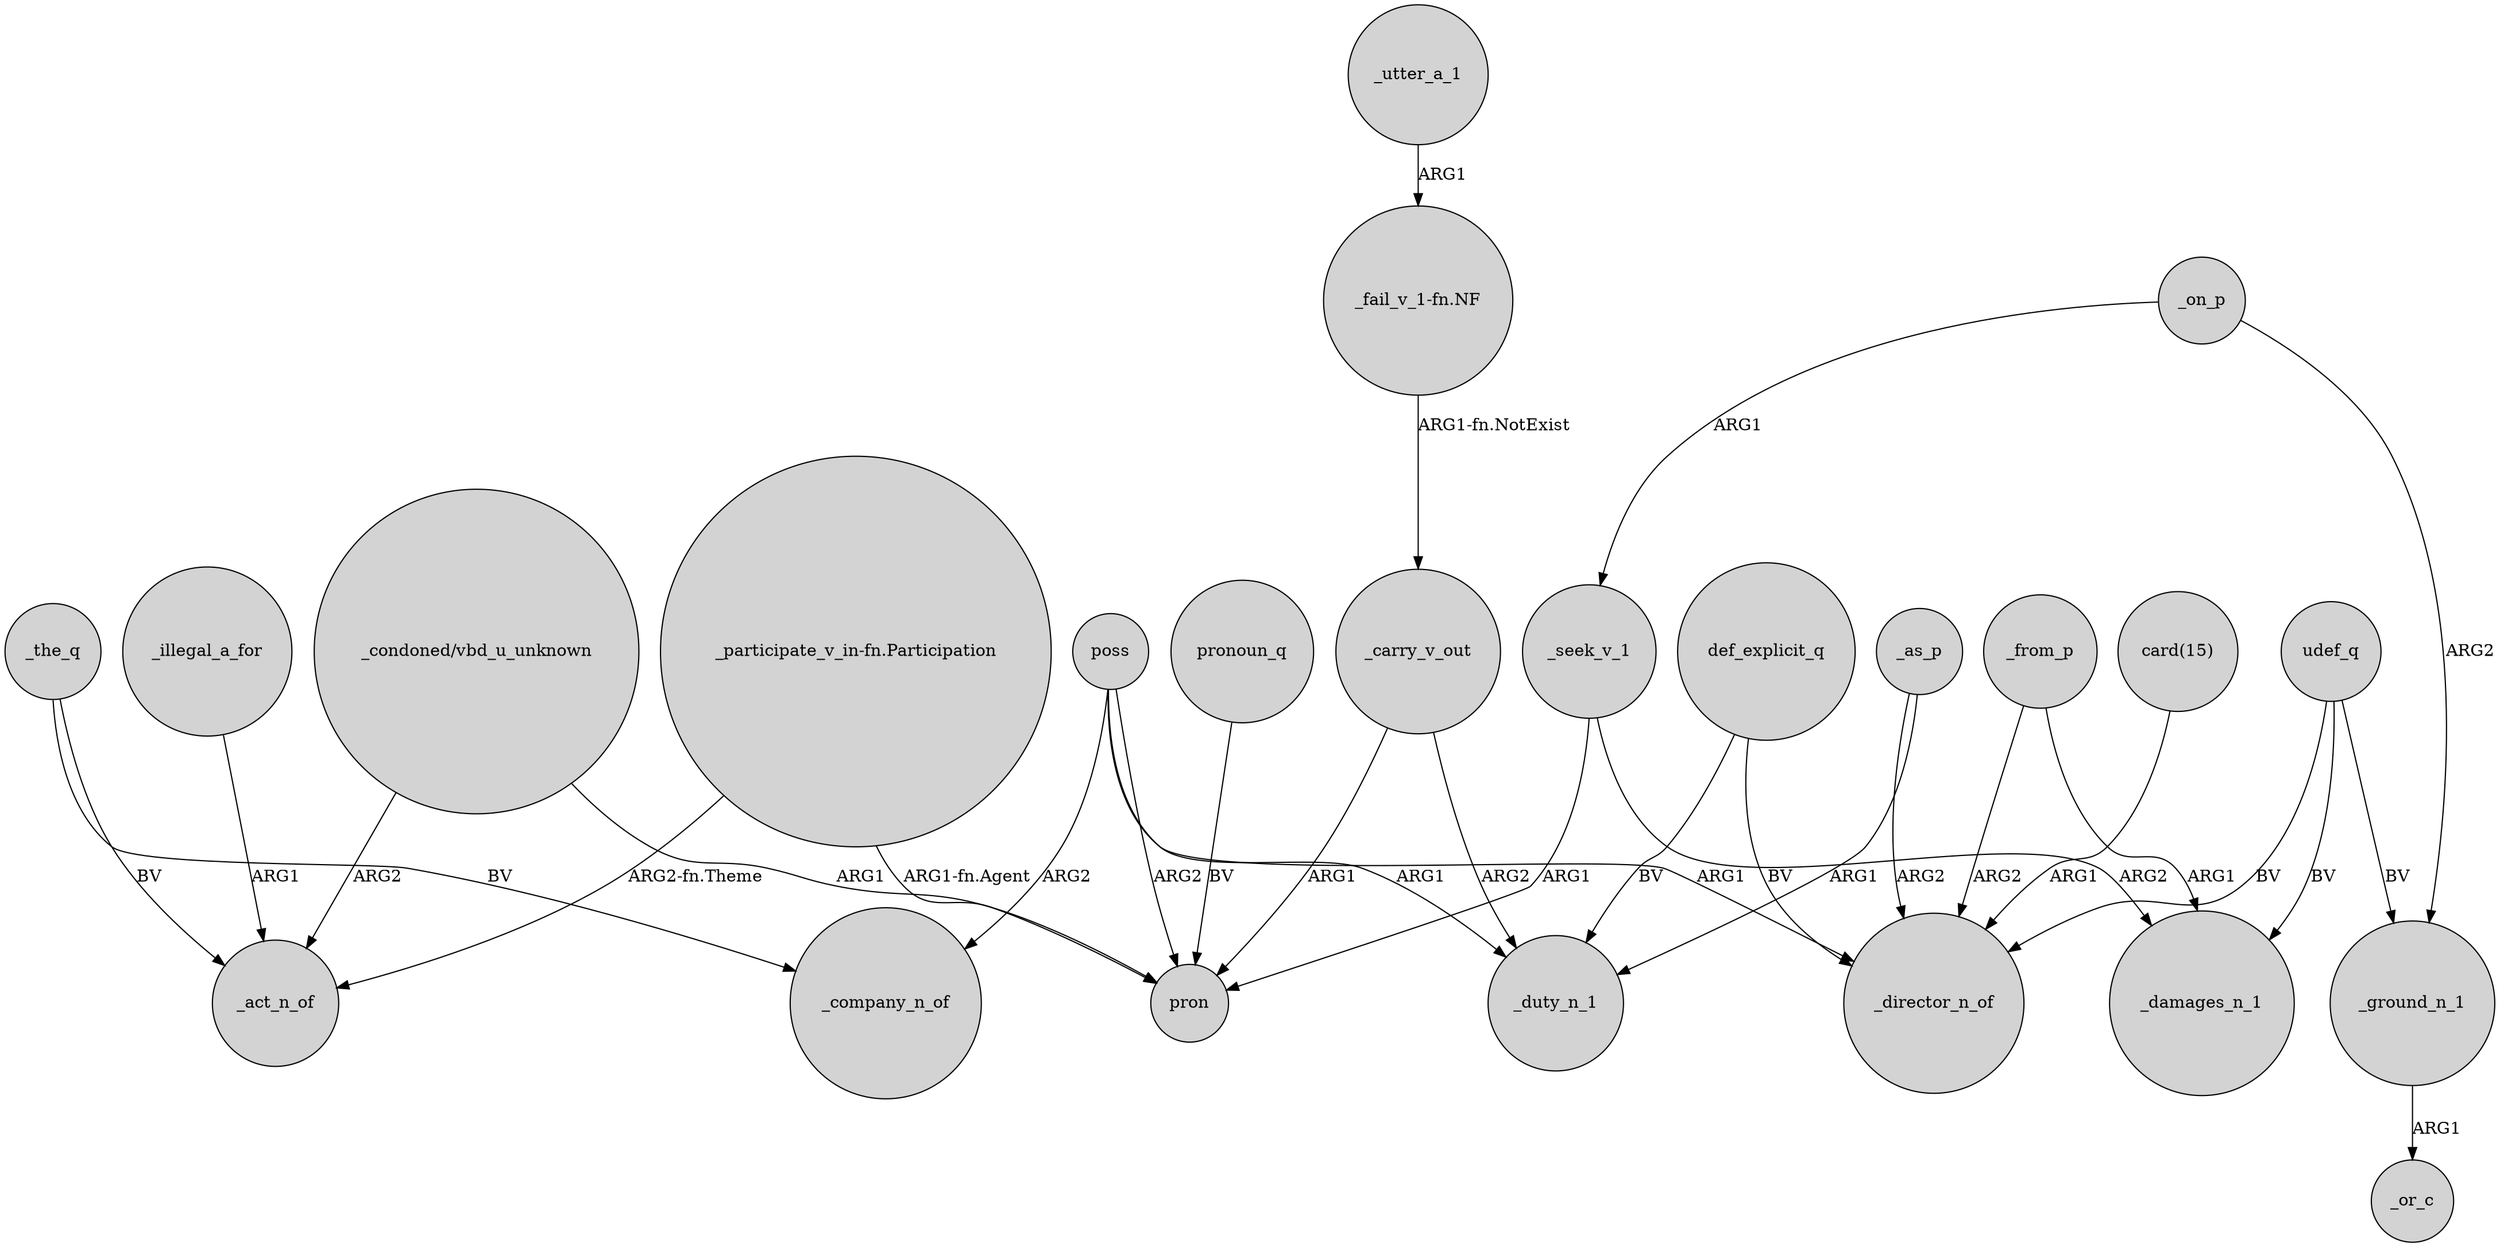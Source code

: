 digraph {
	node [shape=circle style=filled]
	poss -> pron [label=ARG2]
	poss -> _director_n_of [label=ARG1]
	udef_q -> _ground_n_1 [label=BV]
	_from_p -> _director_n_of [label=ARG2]
	"_participate_v_in-fn.Participation" -> pron [label="ARG1-fn.Agent"]
	_the_q -> _act_n_of [label=BV]
	udef_q -> _damages_n_1 [label=BV]
	_from_p -> _damages_n_1 [label=ARG1]
	_carry_v_out -> _duty_n_1 [label=ARG2]
	_as_p -> _duty_n_1 [label=ARG1]
	_the_q -> _company_n_of [label=BV]
	_on_p -> _seek_v_1 [label=ARG1]
	_ground_n_1 -> _or_c [label=ARG1]
	pronoun_q -> pron [label=BV]
	def_explicit_q -> _duty_n_1 [label=BV]
	_utter_a_1 -> "_fail_v_1-fn.NF" [label=ARG1]
	_seek_v_1 -> pron [label=ARG1]
	"_condoned/vbd_u_unknown" -> pron [label=ARG1]
	"_participate_v_in-fn.Participation" -> _act_n_of [label="ARG2-fn.Theme"]
	"_condoned/vbd_u_unknown" -> _act_n_of [label=ARG2]
	_on_p -> _ground_n_1 [label=ARG2]
	poss -> _company_n_of [label=ARG2]
	"card(15)" -> _director_n_of [label=ARG1]
	_seek_v_1 -> _damages_n_1 [label=ARG2]
	poss -> _duty_n_1 [label=ARG1]
	"_fail_v_1-fn.NF" -> _carry_v_out [label="ARG1-fn.NotExist"]
	_carry_v_out -> pron [label=ARG1]
	udef_q -> _director_n_of [label=BV]
	_as_p -> _director_n_of [label=ARG2]
	_illegal_a_for -> _act_n_of [label=ARG1]
	def_explicit_q -> _director_n_of [label=BV]
}

